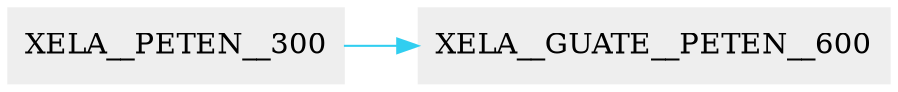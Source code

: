 
 digraph grafica{
 node [shape=rectangle];
 node [style=filled];
 node [fillcolor="#EEEEEE"];
 node [color="#EEEEEE"];
 edge [color="#31CEF0"];
 XELA__PETEN__300->
 XELA__GUATE__PETEN__600
rankdir=LR;
}